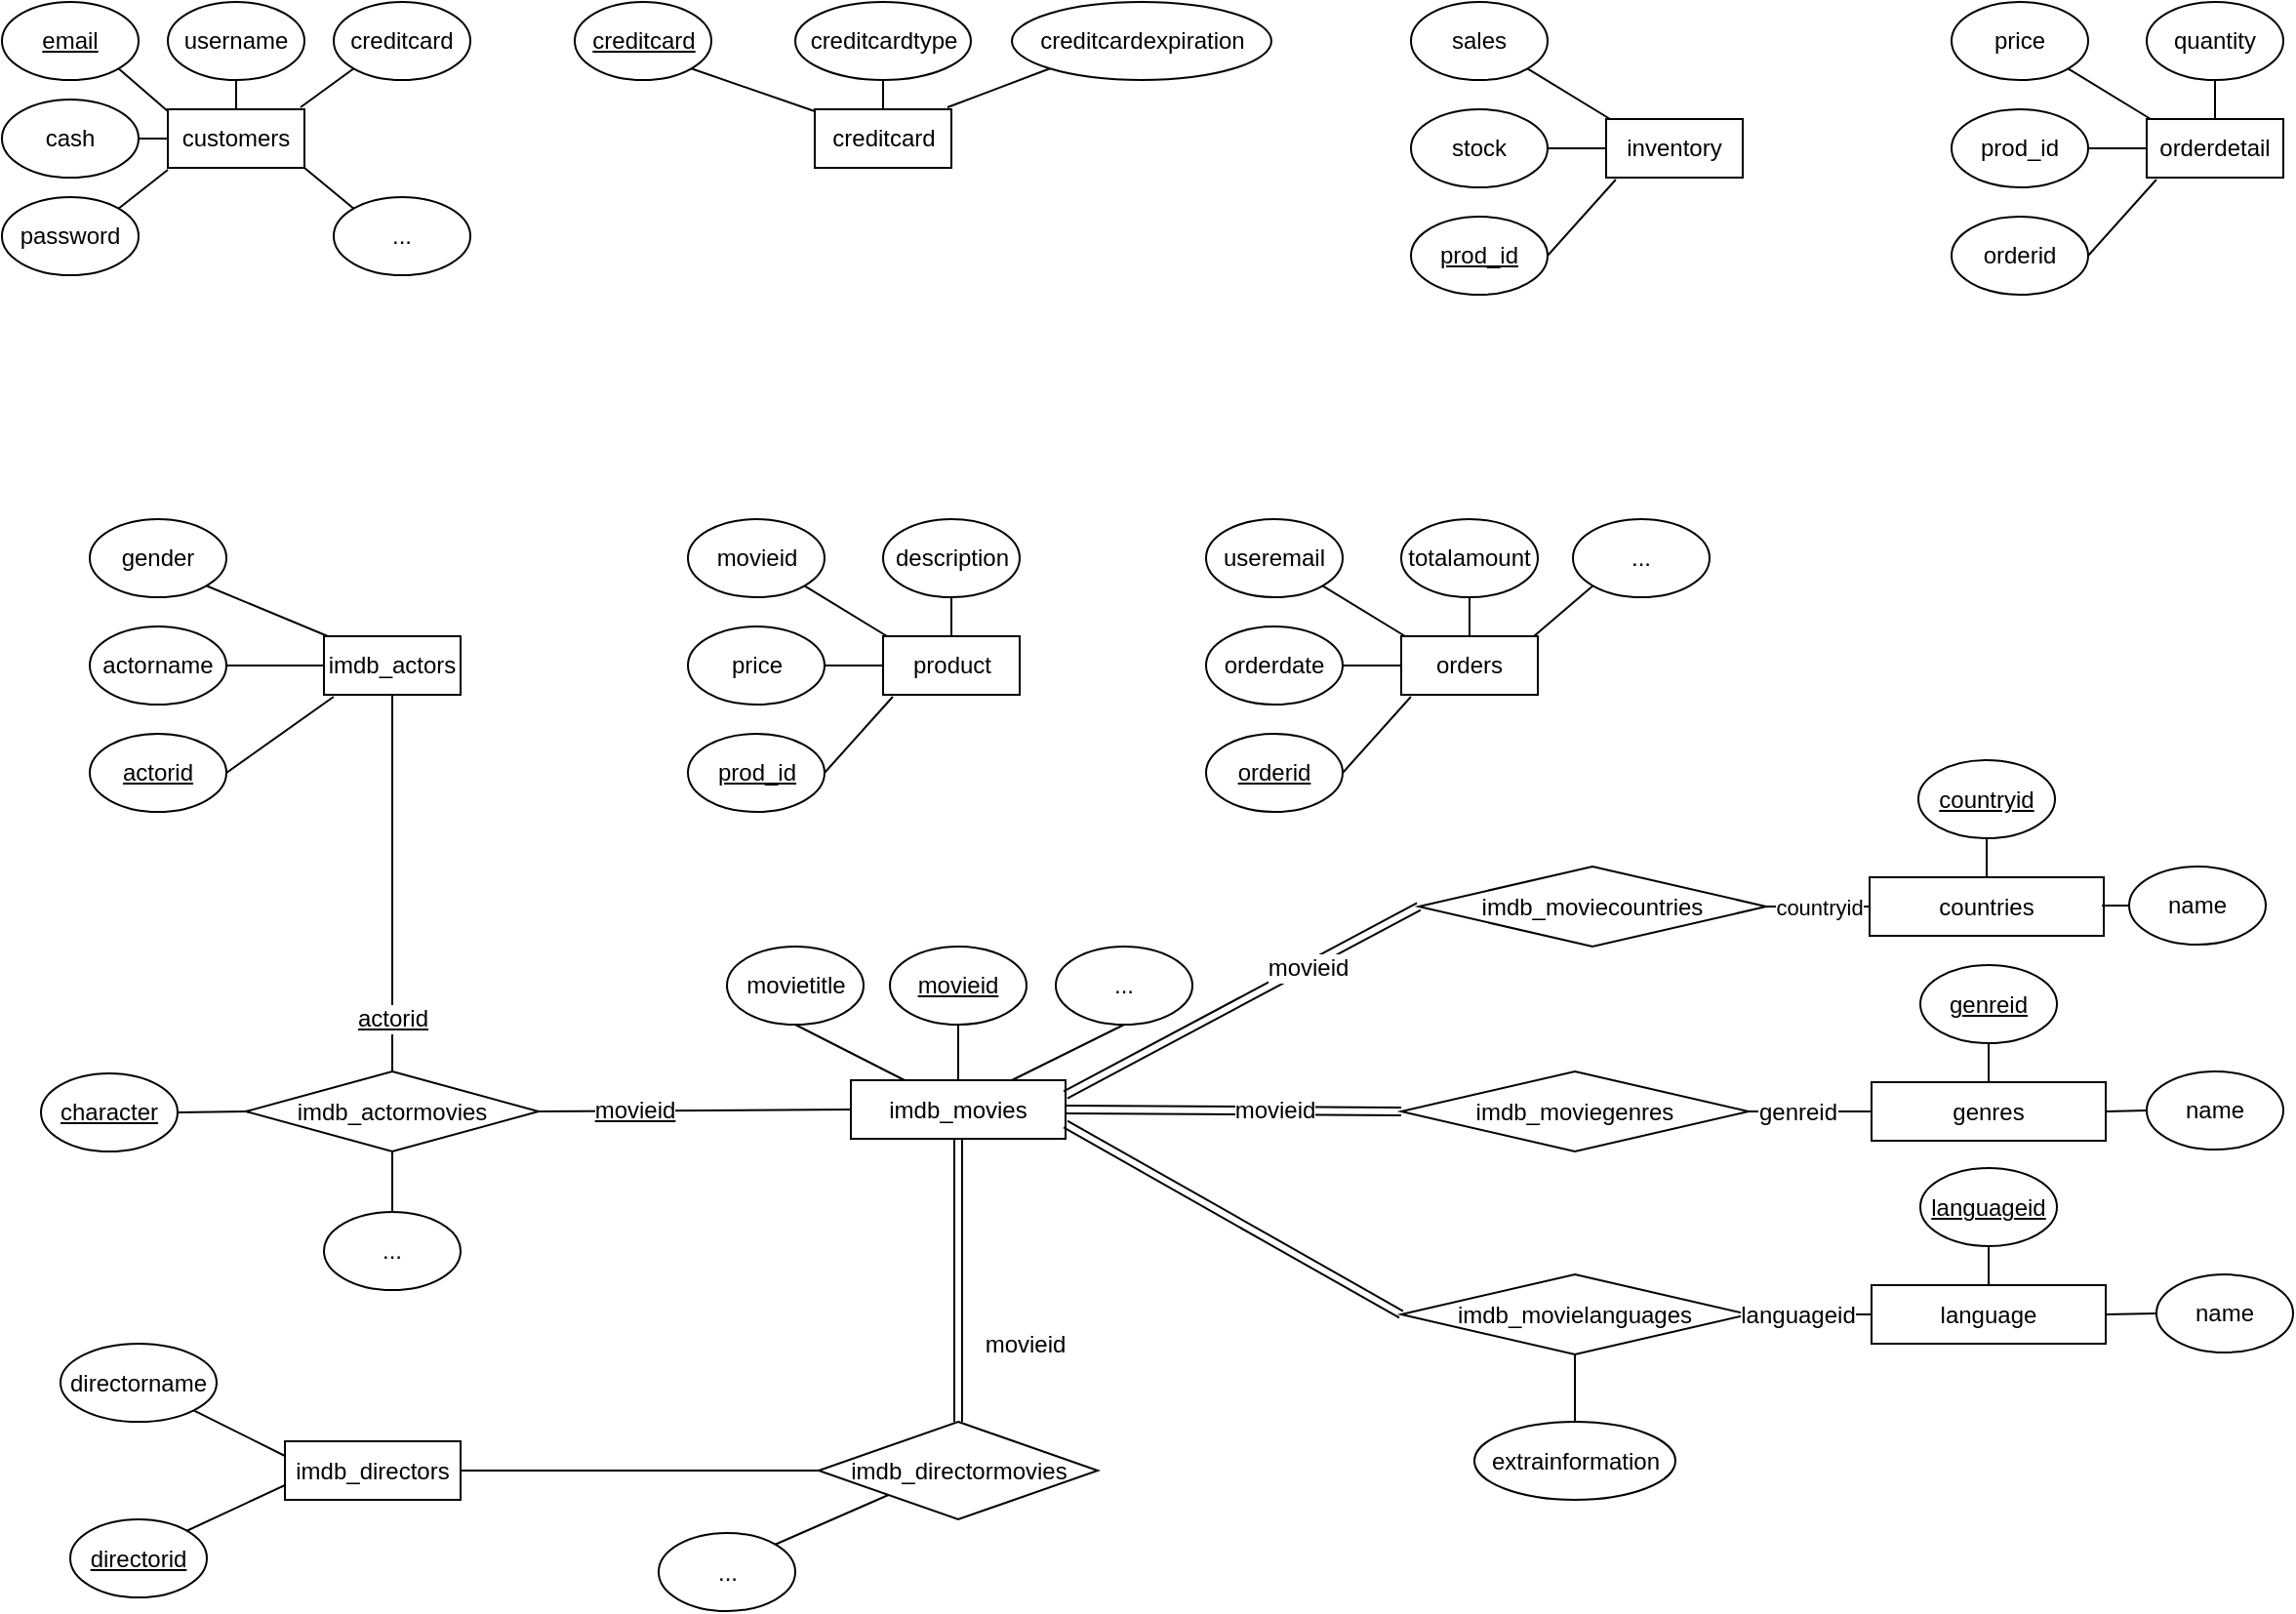 <mxfile version="12.2.0" type="device" pages="1"><diagram id="mWVAifzgYvUciSqs0JJ7" name="Page-1"><mxGraphModel dx="1384" dy="630" grid="1" gridSize="10" guides="1" tooltips="1" connect="1" arrows="1" fold="1" page="1" pageScale="1" pageWidth="827" pageHeight="1169" math="0" shadow="0"><root><mxCell id="0"/><mxCell id="1" parent="0"/><mxCell id="gDV8_pACg87YqloeRViD-1" value="customers" style="rounded=0;whiteSpace=wrap;html=1;" parent="1" vertex="1"><mxGeometry x="115" y="115" width="70" height="30" as="geometry"/></mxCell><mxCell id="gDV8_pACg87YqloeRViD-3" value="&lt;u&gt;email&lt;/u&gt;" style="ellipse;whiteSpace=wrap;html=1;" parent="1" vertex="1"><mxGeometry x="30" y="60" width="70" height="40" as="geometry"/></mxCell><mxCell id="gDV8_pACg87YqloeRViD-8" value="cash" style="ellipse;whiteSpace=wrap;html=1;" parent="1" vertex="1"><mxGeometry x="30" y="110" width="70" height="40" as="geometry"/></mxCell><mxCell id="gDV8_pACg87YqloeRViD-9" value="username" style="ellipse;whiteSpace=wrap;html=1;" parent="1" vertex="1"><mxGeometry x="115" y="60" width="70" height="40" as="geometry"/></mxCell><mxCell id="gDV8_pACg87YqloeRViD-10" value="creditcard" style="ellipse;whiteSpace=wrap;html=1;" parent="1" vertex="1"><mxGeometry x="200" y="60" width="70" height="40" as="geometry"/></mxCell><mxCell id="gDV8_pACg87YqloeRViD-11" value="password" style="ellipse;whiteSpace=wrap;html=1;" parent="1" vertex="1"><mxGeometry x="30" y="160" width="70" height="40" as="geometry"/></mxCell><mxCell id="gDV8_pACg87YqloeRViD-12" value="" style="endArrow=none;html=1;entryX=1;entryY=0.5;entryDx=0;entryDy=0;exitX=0;exitY=0.5;exitDx=0;exitDy=0;" parent="1" source="gDV8_pACg87YqloeRViD-1" target="gDV8_pACg87YqloeRViD-8" edge="1"><mxGeometry width="50" height="50" relative="1" as="geometry"><mxPoint x="35" y="270" as="sourcePoint"/><mxPoint x="85" y="220" as="targetPoint"/></mxGeometry></mxCell><mxCell id="gDV8_pACg87YqloeRViD-14" value="" style="endArrow=none;html=1;entryX=1;entryY=1;entryDx=0;entryDy=0;exitX=0;exitY=0.033;exitDx=0;exitDy=0;exitPerimeter=0;" parent="1" source="gDV8_pACg87YqloeRViD-1" target="gDV8_pACg87YqloeRViD-3" edge="1"><mxGeometry width="50" height="50" relative="1" as="geometry"><mxPoint x="125" y="140" as="sourcePoint"/><mxPoint x="110" y="140" as="targetPoint"/></mxGeometry></mxCell><mxCell id="gDV8_pACg87YqloeRViD-15" value="" style="endArrow=none;html=1;exitX=1;exitY=0;exitDx=0;exitDy=0;" parent="1" source="gDV8_pACg87YqloeRViD-11" edge="1"><mxGeometry width="50" height="50" relative="1" as="geometry"><mxPoint x="135" y="150" as="sourcePoint"/><mxPoint x="115" y="146" as="targetPoint"/></mxGeometry></mxCell><mxCell id="gDV8_pACg87YqloeRViD-16" value="" style="endArrow=none;html=1;entryX=0.5;entryY=1;entryDx=0;entryDy=0;exitX=0.5;exitY=0;exitDx=0;exitDy=0;" parent="1" source="gDV8_pACg87YqloeRViD-1" target="gDV8_pACg87YqloeRViD-9" edge="1"><mxGeometry width="50" height="50" relative="1" as="geometry"><mxPoint x="145" y="160" as="sourcePoint"/><mxPoint x="130" y="160" as="targetPoint"/></mxGeometry></mxCell><mxCell id="gDV8_pACg87YqloeRViD-19" value="" style="endArrow=none;html=1;entryX=0;entryY=1;entryDx=0;entryDy=0;exitX=0.971;exitY=-0.033;exitDx=0;exitDy=0;exitPerimeter=0;" parent="1" source="gDV8_pACg87YqloeRViD-1" target="gDV8_pACg87YqloeRViD-10" edge="1"><mxGeometry width="50" height="50" relative="1" as="geometry"><mxPoint x="170" y="135" as="sourcePoint"/><mxPoint x="170" y="120" as="targetPoint"/></mxGeometry></mxCell><mxCell id="gDV8_pACg87YqloeRViD-21" value="imdb_actors" style="rounded=0;whiteSpace=wrap;html=1;" parent="1" vertex="1"><mxGeometry x="195" y="385" width="70" height="30" as="geometry"/></mxCell><mxCell id="gDV8_pACg87YqloeRViD-22" value="&lt;u&gt;actorid&lt;/u&gt;" style="ellipse;whiteSpace=wrap;html=1;" parent="1" vertex="1"><mxGeometry x="75" y="435" width="70" height="40" as="geometry"/></mxCell><mxCell id="gDV8_pACg87YqloeRViD-23" value="gender" style="ellipse;whiteSpace=wrap;html=1;" parent="1" vertex="1"><mxGeometry x="75" y="325" width="70" height="40" as="geometry"/></mxCell><mxCell id="gDV8_pACg87YqloeRViD-24" value="actorname" style="ellipse;whiteSpace=wrap;html=1;" parent="1" vertex="1"><mxGeometry x="75" y="380" width="70" height="40" as="geometry"/></mxCell><mxCell id="gDV8_pACg87YqloeRViD-26" value="" style="endArrow=none;html=1;entryX=1;entryY=1;entryDx=0;entryDy=0;exitX=0.029;exitY=0;exitDx=0;exitDy=0;exitPerimeter=0;" parent="1" source="gDV8_pACg87YqloeRViD-21" target="gDV8_pACg87YqloeRViD-23" edge="1"><mxGeometry width="50" height="50" relative="1" as="geometry"><mxPoint x="65" y="545" as="sourcePoint"/><mxPoint x="115" y="495" as="targetPoint"/></mxGeometry></mxCell><mxCell id="gDV8_pACg87YqloeRViD-27" value="" style="endArrow=none;html=1;entryX=1;entryY=0.5;entryDx=0;entryDy=0;exitX=0;exitY=0.5;exitDx=0;exitDy=0;" parent="1" source="gDV8_pACg87YqloeRViD-21" target="gDV8_pACg87YqloeRViD-24" edge="1"><mxGeometry width="50" height="50" relative="1" as="geometry"><mxPoint x="187.03" y="395" as="sourcePoint"/><mxPoint x="144.749" y="369.142" as="targetPoint"/></mxGeometry></mxCell><mxCell id="gDV8_pACg87YqloeRViD-28" value="" style="endArrow=none;html=1;entryX=1;entryY=0.5;entryDx=0;entryDy=0;exitX=0.071;exitY=1.033;exitDx=0;exitDy=0;exitPerimeter=0;" parent="1" source="gDV8_pACg87YqloeRViD-21" target="gDV8_pACg87YqloeRViD-22" edge="1"><mxGeometry width="50" height="50" relative="1" as="geometry"><mxPoint x="197.03" y="405" as="sourcePoint"/><mxPoint x="154.749" y="379.142" as="targetPoint"/></mxGeometry></mxCell><mxCell id="gDV8_pACg87YqloeRViD-32" value="&lt;u&gt;character&lt;/u&gt;" style="ellipse;whiteSpace=wrap;html=1;" parent="1" vertex="1"><mxGeometry x="50" y="609" width="70" height="40" as="geometry"/></mxCell><mxCell id="gDV8_pACg87YqloeRViD-34" value="" style="endArrow=none;html=1;entryX=1;entryY=0.5;entryDx=0;entryDy=0;exitX=0;exitY=0.5;exitDx=0;exitDy=0;" parent="1" source="oJJw_w16V8rVct3B6lBW-24" target="gDV8_pACg87YqloeRViD-32" edge="1"><mxGeometry width="50" height="50" relative="1" as="geometry"><mxPoint x="153.19" y="587" as="sourcePoint"/><mxPoint x="90" y="697" as="targetPoint"/></mxGeometry></mxCell><mxCell id="gDV8_pACg87YqloeRViD-44" value="...&lt;span style=&quot;font-family: &amp;#34;helvetica&amp;#34; , &amp;#34;arial&amp;#34; , sans-serif ; font-size: 0px ; white-space: nowrap&quot;&gt;%3CmxGraphModel%3E%3Croot%3E%3CmxCell%20id%3D%220%22%2F%3E%3CmxCell%20id%3D%221%22%20parent%3D%220%22%2F%3E%3CmxCell%20id%3D%222%22%20value%3D%22imdb_actors%22%20style%3D%22rounded%3D0%3BwhiteSpace%3Dwrap%3Bhtml%3D1%3B%22%20vertex%3D%221%22%20parent%3D%221%22%3E%3CmxGeometry%20x%3D%22120%22%20y%3D%22430%22%20width%3D%2270%22%20height%3D%2230%22%20as%3D%22geometry%22%2F%3E%3C%2FmxCell%3E%3CmxCell%20id%3D%223%22%20value%3D%22%26lt%3Bu%26gt%3Bactorid%26lt%3B%2Fu%26gt%3B%22%20style%3D%22ellipse%3BwhiteSpace%3Dwrap%3Bhtml%3D1%3B%22%20vertex%3D%221%22%20parent%3D%221%22%3E%3CmxGeometry%20x%3D%2220%22%20y%3D%22480%22%20width%3D%2270%22%20height%3D%2240%22%20as%3D%22geometry%22%2F%3E%3C%2FmxCell%3E%3CmxCell%20id%3D%224%22%20value%3D%22gender%22%20style%3D%22ellipse%3BwhiteSpace%3Dwrap%3Bhtml%3D1%3B%22%20vertex%3D%221%22%20parent%3D%221%22%3E%3CmxGeometry%20x%3D%2220%22%20y%3D%22370%22%20width%3D%2270%22%20height%3D%2240%22%20as%3D%22geometry%22%2F%3E%3C%2FmxCell%3E%3CmxCell%20id%3D%225%22%20value%3D%22actorname%22%20style%3D%22ellipse%3BwhiteSpace%3Dwrap%3Bhtml%3D1%3B%22%20vertex%3D%221%22%20parent%3D%221%22%3E%3CmxGeometry%20x%3D%2220%22%20y%3D%22425%22%20width%3D%2270%22%20height%3D%2240%22%20as%3D%22geometry%22%2F%3E%3C%2FmxCell%3E%3CmxCell%20id%3D%226%22%20value%3D%22%22%20style%3D%22endArrow%3Dnone%3Bhtml%3D1%3BentryX%3D1%3BentryY%3D1%3BentryDx%3D0%3BentryDy%3D0%3BexitX%3D0.029%3BexitY%3D0%3BexitDx%3D0%3BexitDy%3D0%3BexitPerimeter%3D0%3B%22%20edge%3D%221%22%20source%3D%222%22%20target%3D%224%22%20parent%3D%221%22%3E%3CmxGeometry%20width%3D%2250%22%20height%3D%2250%22%20relative%3D%221%22%20as%3D%22geometry%22%3E%3CmxPoint%20x%3D%2210%22%20y%3D%22590%22%20as%3D%22sourcePoint%22%2F%3E%3CmxPoint%20x%3D%2260%22%20y%3D%22540%22%20as%3D%22targetPoint%22%2F%3E%3C%2FmxGeometry%3E%3C%2FmxCell%3E%3CmxCell%20id%3D%227%22%20value%3D%22%22%20style%3D%22endArrow%3Dnone%3Bhtml%3D1%3BentryX%3D1%3BentryY%3D0.5%3BentryDx%3D0%3BentryDy%3D0%3BexitX%3D0%3BexitY%3D0.5%3BexitDx%3D0%3BexitDy%3D0%3B%22%20edge%3D%221%22%20source%3D%222%22%20target%3D%225%22%20parent%3D%221%22%3E%3CmxGeometry%20width%3D%2250%22%20height%3D%2250%22%20relative%3D%221%22%20as%3D%22geometry%22%3E%3CmxPoint%20x%3D%22132.03%22%20y%3D%22440%22%20as%3D%22sourcePoint%22%2F%3E%3CmxPoint%20x%3D%2289.749%22%20y%3D%22414.142%22%20as%3D%22targetPoint%22%2F%3E%3C%2FmxGeometry%3E%3C%2FmxCell%3E%3CmxCell%20id%3D%228%22%20value%3D%22%22%20style%3D%22endArrow%3Dnone%3Bhtml%3D1%3BentryX%3D1%3BentryY%3D0.5%3BentryDx%3D0%3BentryDy%3D0%3BexitX%3D0.071%3BexitY%3D1.033%3BexitDx%3D0%3BexitDy%3D0%3BexitPerimeter%3D0%3B%22%20edge%3D%221%22%20source%3D%222%22%20target%3D%223%22%20parent%3D%221%22%3E%3CmxGeometry%20width%3D%2250%22%20height%3D%2250%22%20relative%3D%221%22%20as%3D%22geometry%22%3E%3CmxPoint%20x%3D%22142.03%22%20y%3D%22450%22%20as%3D%22sourcePoint%22%2F%3E%3CmxPoint%20x%3D%2299.749%22%20y%3D%22424.142%22%20as%3D%22targetPoint%22%2F%3E%3C%2FmxGeometry%3E%3C%2FmxCell%3E%3C%2Froot%3E%3C%2FmxGraphModel%3E&lt;/span&gt;&lt;span style=&quot;font-family: &amp;#34;helvetica&amp;#34; , &amp;#34;arial&amp;#34; , sans-serif ; font-size: 0px ; white-space: nowrap&quot;&gt;%3CmxGraphModel%3E%3Croot%3E%3CmxCell%20id%3D%220%22%2F%3E%3CmxCell%20id%3D%221%22%20parent%3D%220%22%2F%3E%3CmxCell%20id%3D%222%22%20value%3D%22imdb_actors%22%20style%3D%22rounded%3D0%3BwhiteSpace%3Dwrap%3Bhtml%3D1%3B%22%20vertex%3D%221%22%20parent%3D%221%22%3E%3CmxGeometry%20x%3D%22120%22%20y%3D%22430%22%20width%3D%2270%22%20height%3D%2230%22%20as%3D%22geometry%22%2F%3E%3C%2FmxCell%3E%3CmxCell%20id%3D%223%22%20value%3D%22%26lt%3Bu%26gt%3Bactorid%26lt%3B%2Fu%26gt%3B%22%20style%3D%22ellipse%3BwhiteSpace%3Dwrap%3Bhtml%3D1%3B%22%20vertex%3D%221%22%20parent%3D%221%22%3E%3CmxGeometry%20x%3D%2220%22%20y%3D%22480%22%20width%3D%2270%22%20height%3D%2240%22%20as%3D%22geometry%22%2F%3E%3C%2FmxCell%3E%3CmxCell%20id%3D%224%22%20value%3D%22gender%22%20style%3D%22ellipse%3BwhiteSpace%3Dwrap%3Bhtml%3D1%3B%22%20vertex%3D%221%22%20parent%3D%221%22%3E%3CmxGeometry%20x%3D%2220%22%20y%3D%22370%22%20width%3D%2270%22%20height%3D%2240%22%20as%3D%22geometry%22%2F%3E%3C%2FmxCell%3E%3CmxCell%20id%3D%225%22%20value%3D%22actorname%22%20style%3D%22ellipse%3BwhiteSpace%3Dwrap%3Bhtml%3D1%3B%22%20vertex%3D%221%22%20parent%3D%221%22%3E%3CmxGeometry%20x%3D%2220%22%20y%3D%22425%22%20width%3D%2270%22%20height%3D%2240%22%20as%3D%22geometry%22%2F%3E%3C%2FmxCell%3E%3CmxCell%20id%3D%226%22%20value%3D%22%22%20style%3D%22endArrow%3Dnone%3Bhtml%3D1%3BentryX%3D1%3BentryY%3D1%3BentryDx%3D0%3BentryDy%3D0%3BexitX%3D0.029%3BexitY%3D0%3BexitDx%3D0%3BexitDy%3D0%3BexitPerimeter%3D0%3B%22%20edge%3D%221%22%20source%3D%222%22%20target%3D%224%22%20parent%3D%221%22%3E%3CmxGeometry%20width%3D%2250%22%20height%3D%2250%22%20relative%3D%221%22%20as%3D%22geometry%22%3E%3CmxPoint%20x%3D%2210%22%20y%3D%22590%22%20as%3D%22sourcePoint%22%2F%3E%3CmxPoint%20x%3D%2260%22%20y%3D%22540%22%20as%3D%22targetPoint%22%2F%3E%3C%2FmxGeometry%3E%3C%2FmxCell%3E%3CmxCell%20id%3D%227%22%20value%3D%22%22%20style%3D%22endArrow%3Dnone%3Bhtml%3D1%3BentryX%3D1%3BentryY%3D0.5%3BentryDx%3D0%3BentryDy%3D0%3BexitX%3D0%3BexitY%3D0.5%3BexitDx%3D0%3BexitDy%3D0%3B%22%20edge%3D%221%22%20source%3D%222%22%20target%3D%225%22%20parent%3D%221%22%3E%3CmxGeometry%20width%3D%2250%22%20height%3D%2250%22%20relative%3D%221%22%20as%3D%22geometry%22%3E%3CmxPoint%20x%3D%22132.03%22%20y%3D%22440%22%20as%3D%22sourcePoint%22%2F%3E%3CmxPoint%20x%3D%2289.749%22%20y%3D%22414.142%22%20as%3D%22targetPoint%22%2F%3E%3C%2FmxGeometry%3E%3C%2FmxCell%3E%3CmxCell%20id%3D%228%22%20value%3D%22%22%20style%3D%22endArrow%3Dnone%3Bhtml%3D1%3BentryX%3D1%3BentryY%3D0.5%3BentryDx%3D0%3BentryDy%3D0%3BexitX%3D0.071%3BexitY%3D1.033%3BexitDx%3D0%3BexitDy%3D0%3BexitPerimeter%3D0%3B%22%20edge%3D%221%22%20source%3D%222%22%20target%3D%223%22%20parent%3D%221%22%3E%3CmxGeometry%20width%3D%2250%22%20height%3D%2250%22%20relative%3D%221%22%20as%3D%22geometry%22%3E%3CmxPoint%20x%3D%22142.03%22%20y%3D%22450%22%20as%3D%22sourcePoint%22%2F%3E%3CmxPoint%20x%3D%2299.749%22%20y%3D%22424.142%22%20as%3D%22targetPoint%22%2F%3E%3C%2FmxGeometry%3E%3C%2FmxCell%3E%3C%2Froot%3E%3C%2FmxGraphModel%3E&lt;/span&gt;" style="ellipse;whiteSpace=wrap;html=1;" parent="1" vertex="1"><mxGeometry x="200" y="160" width="70" height="40" as="geometry"/></mxCell><mxCell id="gDV8_pACg87YqloeRViD-45" value="" style="endArrow=none;html=1;exitX=0;exitY=0;exitDx=0;exitDy=0;entryX=1;entryY=1;entryDx=0;entryDy=0;entryPerimeter=0;" parent="1" source="gDV8_pACg87YqloeRViD-44" target="gDV8_pACg87YqloeRViD-1" edge="1"><mxGeometry width="50" height="50" relative="1" as="geometry"><mxPoint x="99.749" y="175.858" as="sourcePoint"/><mxPoint x="125" y="156" as="targetPoint"/></mxGeometry></mxCell><mxCell id="gDV8_pACg87YqloeRViD-48" value="...&lt;span style=&quot;font-family: &amp;#34;helvetica&amp;#34; , &amp;#34;arial&amp;#34; , sans-serif ; font-size: 0px ; white-space: nowrap&quot;&gt;%3CmxGraphModel%3E%3Croot%3E%3CmxCell%20id%3D%220%22%2F%3E%3CmxCell%20id%3D%221%22%20parent%3D%220%22%2F%3E%3CmxCell%20id%3D%222%22%20value%3D%22imdb_actors%22%20style%3D%22rounded%3D0%3BwhiteSpace%3Dwrap%3Bhtml%3D1%3B%22%20vertex%3D%221%22%20parent%3D%221%22%3E%3CmxGeometry%20x%3D%22120%22%20y%3D%22430%22%20width%3D%2270%22%20height%3D%2230%22%20as%3D%22geometry%22%2F%3E%3C%2FmxCell%3E%3CmxCell%20id%3D%223%22%20value%3D%22%26lt%3Bu%26gt%3Bactorid%26lt%3B%2Fu%26gt%3B%22%20style%3D%22ellipse%3BwhiteSpace%3Dwrap%3Bhtml%3D1%3B%22%20vertex%3D%221%22%20parent%3D%221%22%3E%3CmxGeometry%20x%3D%2220%22%20y%3D%22480%22%20width%3D%2270%22%20height%3D%2240%22%20as%3D%22geometry%22%2F%3E%3C%2FmxCell%3E%3CmxCell%20id%3D%224%22%20value%3D%22gender%22%20style%3D%22ellipse%3BwhiteSpace%3Dwrap%3Bhtml%3D1%3B%22%20vertex%3D%221%22%20parent%3D%221%22%3E%3CmxGeometry%20x%3D%2220%22%20y%3D%22370%22%20width%3D%2270%22%20height%3D%2240%22%20as%3D%22geometry%22%2F%3E%3C%2FmxCell%3E%3CmxCell%20id%3D%225%22%20value%3D%22actorname%22%20style%3D%22ellipse%3BwhiteSpace%3Dwrap%3Bhtml%3D1%3B%22%20vertex%3D%221%22%20parent%3D%221%22%3E%3CmxGeometry%20x%3D%2220%22%20y%3D%22425%22%20width%3D%2270%22%20height%3D%2240%22%20as%3D%22geometry%22%2F%3E%3C%2FmxCell%3E%3CmxCell%20id%3D%226%22%20value%3D%22%22%20style%3D%22endArrow%3Dnone%3Bhtml%3D1%3BentryX%3D1%3BentryY%3D1%3BentryDx%3D0%3BentryDy%3D0%3BexitX%3D0.029%3BexitY%3D0%3BexitDx%3D0%3BexitDy%3D0%3BexitPerimeter%3D0%3B%22%20edge%3D%221%22%20source%3D%222%22%20target%3D%224%22%20parent%3D%221%22%3E%3CmxGeometry%20width%3D%2250%22%20height%3D%2250%22%20relative%3D%221%22%20as%3D%22geometry%22%3E%3CmxPoint%20x%3D%2210%22%20y%3D%22590%22%20as%3D%22sourcePoint%22%2F%3E%3CmxPoint%20x%3D%2260%22%20y%3D%22540%22%20as%3D%22targetPoint%22%2F%3E%3C%2FmxGeometry%3E%3C%2FmxCell%3E%3CmxCell%20id%3D%227%22%20value%3D%22%22%20style%3D%22endArrow%3Dnone%3Bhtml%3D1%3BentryX%3D1%3BentryY%3D0.5%3BentryDx%3D0%3BentryDy%3D0%3BexitX%3D0%3BexitY%3D0.5%3BexitDx%3D0%3BexitDy%3D0%3B%22%20edge%3D%221%22%20source%3D%222%22%20target%3D%225%22%20parent%3D%221%22%3E%3CmxGeometry%20width%3D%2250%22%20height%3D%2250%22%20relative%3D%221%22%20as%3D%22geometry%22%3E%3CmxPoint%20x%3D%22132.03%22%20y%3D%22440%22%20as%3D%22sourcePoint%22%2F%3E%3CmxPoint%20x%3D%2289.749%22%20y%3D%22414.142%22%20as%3D%22targetPoint%22%2F%3E%3C%2FmxGeometry%3E%3C%2FmxCell%3E%3CmxCell%20id%3D%228%22%20value%3D%22%22%20style%3D%22endArrow%3Dnone%3Bhtml%3D1%3BentryX%3D1%3BentryY%3D0.5%3BentryDx%3D0%3BentryDy%3D0%3BexitX%3D0.071%3BexitY%3D1.033%3BexitDx%3D0%3BexitDy%3D0%3BexitPerimeter%3D0%3B%22%20edge%3D%221%22%20source%3D%222%22%20target%3D%223%22%20parent%3D%221%22%3E%3CmxGeometry%20width%3D%2250%22%20height%3D%2250%22%20relative%3D%221%22%20as%3D%22geometry%22%3E%3CmxPoint%20x%3D%22142.03%22%20y%3D%22450%22%20as%3D%22sourcePoint%22%2F%3E%3CmxPoint%20x%3D%2299.749%22%20y%3D%22424.142%22%20as%3D%22targetPoint%22%2F%3E%3C%2FmxGeometry%3E%3C%2FmxCell%3E%3C%2Froot%3E%3C%2FmxGraphModel%3E&lt;/span&gt;&lt;span style=&quot;font-family: &amp;#34;helvetica&amp;#34; , &amp;#34;arial&amp;#34; , sans-serif ; font-size: 0px ; white-space: nowrap&quot;&gt;%3CmxGraphModel%3E%3Croot%3E%3CmxCell%20id%3D%220%22%2F%3E%3CmxCell%20id%3D%221%22%20parent%3D%220%22%2F%3E%3CmxCell%20id%3D%222%22%20value%3D%22imdb_actors%22%20style%3D%22rounded%3D0%3BwhiteSpace%3Dwrap%3Bhtml%3D1%3B%22%20vertex%3D%221%22%20parent%3D%221%22%3E%3CmxGeometry%20x%3D%22120%22%20y%3D%22430%22%20width%3D%2270%22%20height%3D%2230%22%20as%3D%22geometry%22%2F%3E%3C%2FmxCell%3E%3CmxCell%20id%3D%223%22%20value%3D%22%26lt%3Bu%26gt%3Bactorid%26lt%3B%2Fu%26gt%3B%22%20style%3D%22ellipse%3BwhiteSpace%3Dwrap%3Bhtml%3D1%3B%22%20vertex%3D%221%22%20parent%3D%221%22%3E%3CmxGeometry%20x%3D%2220%22%20y%3D%22480%22%20width%3D%2270%22%20height%3D%2240%22%20as%3D%22geometry%22%2F%3E%3C%2FmxCell%3E%3CmxCell%20id%3D%224%22%20value%3D%22gender%22%20style%3D%22ellipse%3BwhiteSpace%3Dwrap%3Bhtml%3D1%3B%22%20vertex%3D%221%22%20parent%3D%221%22%3E%3CmxGeometry%20x%3D%2220%22%20y%3D%22370%22%20width%3D%2270%22%20height%3D%2240%22%20as%3D%22geometry%22%2F%3E%3C%2FmxCell%3E%3CmxCell%20id%3D%225%22%20value%3D%22actorname%22%20style%3D%22ellipse%3BwhiteSpace%3Dwrap%3Bhtml%3D1%3B%22%20vertex%3D%221%22%20parent%3D%221%22%3E%3CmxGeometry%20x%3D%2220%22%20y%3D%22425%22%20width%3D%2270%22%20height%3D%2240%22%20as%3D%22geometry%22%2F%3E%3C%2FmxCell%3E%3CmxCell%20id%3D%226%22%20value%3D%22%22%20style%3D%22endArrow%3Dnone%3Bhtml%3D1%3BentryX%3D1%3BentryY%3D1%3BentryDx%3D0%3BentryDy%3D0%3BexitX%3D0.029%3BexitY%3D0%3BexitDx%3D0%3BexitDy%3D0%3BexitPerimeter%3D0%3B%22%20edge%3D%221%22%20source%3D%222%22%20target%3D%224%22%20parent%3D%221%22%3E%3CmxGeometry%20width%3D%2250%22%20height%3D%2250%22%20relative%3D%221%22%20as%3D%22geometry%22%3E%3CmxPoint%20x%3D%2210%22%20y%3D%22590%22%20as%3D%22sourcePoint%22%2F%3E%3CmxPoint%20x%3D%2260%22%20y%3D%22540%22%20as%3D%22targetPoint%22%2F%3E%3C%2FmxGeometry%3E%3C%2FmxCell%3E%3CmxCell%20id%3D%227%22%20value%3D%22%22%20style%3D%22endArrow%3Dnone%3Bhtml%3D1%3BentryX%3D1%3BentryY%3D0.5%3BentryDx%3D0%3BentryDy%3D0%3BexitX%3D0%3BexitY%3D0.5%3BexitDx%3D0%3BexitDy%3D0%3B%22%20edge%3D%221%22%20source%3D%222%22%20target%3D%225%22%20parent%3D%221%22%3E%3CmxGeometry%20width%3D%2250%22%20height%3D%2250%22%20relative%3D%221%22%20as%3D%22geometry%22%3E%3CmxPoint%20x%3D%22132.03%22%20y%3D%22440%22%20as%3D%22sourcePoint%22%2F%3E%3CmxPoint%20x%3D%2289.749%22%20y%3D%22414.142%22%20as%3D%22targetPoint%22%2F%3E%3C%2FmxGeometry%3E%3C%2FmxCell%3E%3CmxCell%20id%3D%228%22%20value%3D%22%22%20style%3D%22endArrow%3Dnone%3Bhtml%3D1%3BentryX%3D1%3BentryY%3D0.5%3BentryDx%3D0%3BentryDy%3D0%3BexitX%3D0.071%3BexitY%3D1.033%3BexitDx%3D0%3BexitDy%3D0%3BexitPerimeter%3D0%3B%22%20edge%3D%221%22%20source%3D%222%22%20target%3D%223%22%20parent%3D%221%22%3E%3CmxGeometry%20width%3D%2250%22%20height%3D%2250%22%20relative%3D%221%22%20as%3D%22geometry%22%3E%3CmxPoint%20x%3D%22142.03%22%20y%3D%22450%22%20as%3D%22sourcePoint%22%2F%3E%3CmxPoint%20x%3D%2299.749%22%20y%3D%22424.142%22%20as%3D%22targetPoint%22%2F%3E%3C%2FmxGeometry%3E%3C%2FmxCell%3E%3C%2Froot%3E%3C%2FmxGraphModel%3E&lt;/span&gt;" style="ellipse;whiteSpace=wrap;html=1;" parent="1" vertex="1"><mxGeometry x="195" y="680" width="70" height="40" as="geometry"/></mxCell><mxCell id="gDV8_pACg87YqloeRViD-49" value="" style="endArrow=none;html=1;entryX=0.5;entryY=1;entryDx=0;entryDy=0;exitX=0.5;exitY=0;exitDx=0;exitDy=0;" parent="1" source="gDV8_pACg87YqloeRViD-48" target="oJJw_w16V8rVct3B6lBW-24" edge="1"><mxGeometry width="50" height="50" relative="1" as="geometry"><mxPoint x="163.19" y="597" as="sourcePoint"/><mxPoint x="177.5" y="587" as="targetPoint"/></mxGeometry></mxCell><mxCell id="gDV8_pACg87YqloeRViD-50" value="imdb_directors" style="rounded=0;whiteSpace=wrap;html=1;" parent="1" vertex="1"><mxGeometry x="175" y="797.5" width="90" height="30" as="geometry"/></mxCell><mxCell id="gDV8_pACg87YqloeRViD-51" value="&lt;u&gt;directorid&lt;/u&gt;" style="ellipse;whiteSpace=wrap;html=1;" parent="1" vertex="1"><mxGeometry x="65" y="837.5" width="70" height="40" as="geometry"/></mxCell><mxCell id="gDV8_pACg87YqloeRViD-53" value="directorname" style="ellipse;whiteSpace=wrap;html=1;" parent="1" vertex="1"><mxGeometry x="60" y="747.5" width="80" height="40" as="geometry"/></mxCell><mxCell id="gDV8_pACg87YqloeRViD-55" value="" style="endArrow=none;html=1;exitX=0;exitY=0.25;exitDx=0;exitDy=0;entryX=1;entryY=1;entryDx=0;entryDy=0;" parent="1" source="gDV8_pACg87YqloeRViD-50" target="gDV8_pACg87YqloeRViD-53" edge="1"><mxGeometry width="50" height="50" relative="1" as="geometry"><mxPoint x="180" y="800" as="sourcePoint"/><mxPoint x="140" y="768" as="targetPoint"/></mxGeometry></mxCell><mxCell id="gDV8_pACg87YqloeRViD-56" value="" style="endArrow=none;html=1;entryX=1;entryY=0;entryDx=0;entryDy=0;exitX=0;exitY=0.75;exitDx=0;exitDy=0;" parent="1" source="gDV8_pACg87YqloeRViD-50" target="gDV8_pACg87YqloeRViD-51" edge="1"><mxGeometry width="50" height="50" relative="1" as="geometry"><mxPoint x="197.03" y="817.5" as="sourcePoint"/><mxPoint x="154.749" y="791.642" as="targetPoint"/></mxGeometry></mxCell><mxCell id="gDV8_pACg87YqloeRViD-66" value="imdb_movies" style="rounded=0;whiteSpace=wrap;html=1;" parent="1" vertex="1"><mxGeometry x="465" y="612.5" width="110" height="30" as="geometry"/></mxCell><mxCell id="gDV8_pACg87YqloeRViD-67" value="movietitle" style="ellipse;whiteSpace=wrap;html=1;" parent="1" vertex="1"><mxGeometry x="401.5" y="544" width="70" height="40" as="geometry"/></mxCell><mxCell id="gDV8_pACg87YqloeRViD-68" value="..." style="ellipse;whiteSpace=wrap;html=1;" parent="1" vertex="1"><mxGeometry x="570" y="544" width="70" height="40" as="geometry"/></mxCell><mxCell id="gDV8_pACg87YqloeRViD-69" value="&lt;u&gt;movieid&lt;/u&gt;" style="ellipse;whiteSpace=wrap;html=1;" parent="1" vertex="1"><mxGeometry x="485" y="544" width="70" height="40" as="geometry"/></mxCell><mxCell id="gDV8_pACg87YqloeRViD-70" value="" style="endArrow=none;html=1;exitX=0.75;exitY=0;exitDx=0;exitDy=0;entryX=0.5;entryY=1;entryDx=0;entryDy=0;" parent="1" source="gDV8_pACg87YqloeRViD-66" target="gDV8_pACg87YqloeRViD-68" edge="1"><mxGeometry width="50" height="50" relative="1" as="geometry"><mxPoint x="355" y="772.5" as="sourcePoint"/><mxPoint x="650" y="600" as="targetPoint"/></mxGeometry></mxCell><mxCell id="gDV8_pACg87YqloeRViD-71" value="" style="endArrow=none;html=1;entryX=0.5;entryY=1;entryDx=0;entryDy=0;exitX=0.5;exitY=0;exitDx=0;exitDy=0;" parent="1" source="gDV8_pACg87YqloeRViD-66" target="gDV8_pACg87YqloeRViD-69" edge="1"><mxGeometry width="50" height="50" relative="1" as="geometry"><mxPoint x="477.03" y="622.5" as="sourcePoint"/><mxPoint x="434.749" y="596.642" as="targetPoint"/></mxGeometry></mxCell><mxCell id="gDV8_pACg87YqloeRViD-72" value="" style="endArrow=none;html=1;entryX=0.5;entryY=1;entryDx=0;entryDy=0;exitX=0.25;exitY=0;exitDx=0;exitDy=0;" parent="1" source="gDV8_pACg87YqloeRViD-66" target="gDV8_pACg87YqloeRViD-67" edge="1"><mxGeometry width="50" height="50" relative="1" as="geometry"><mxPoint x="487.03" y="632.5" as="sourcePoint"/><mxPoint x="444.749" y="606.642" as="targetPoint"/></mxGeometry></mxCell><mxCell id="gDV8_pACg87YqloeRViD-75" value="imdb_directormovies" style="rhombus;whiteSpace=wrap;html=1;" parent="1" vertex="1"><mxGeometry x="448.5" y="787.5" width="143" height="50" as="geometry"/></mxCell><mxCell id="gDV8_pACg87YqloeRViD-79" value="" style="shape=link;html=1;entryX=0.5;entryY=1;entryDx=0;entryDy=0;exitX=0.5;exitY=0;exitDx=0;exitDy=0;" parent="1" source="gDV8_pACg87YqloeRViD-75" target="gDV8_pACg87YqloeRViD-66" edge="1"><mxGeometry width="50" height="50" relative="1" as="geometry"><mxPoint x="395" y="782.5" as="sourcePoint"/><mxPoint x="325" y="782.5" as="targetPoint"/></mxGeometry></mxCell><mxCell id="gDV8_pACg87YqloeRViD-81" value="movieid" style="text;html=1;resizable=0;points=[];align=center;verticalAlign=middle;labelBackgroundColor=#ffffff;" parent="gDV8_pACg87YqloeRViD-79" vertex="1" connectable="0"><mxGeometry x="-0.718" y="1" relative="1" as="geometry"><mxPoint x="34.5" y="-19.5" as="offset"/></mxGeometry></mxCell><mxCell id="gDV8_pACg87YqloeRViD-83" value="..." style="ellipse;whiteSpace=wrap;html=1;" parent="1" vertex="1"><mxGeometry x="366.5" y="844.5" width="70" height="40" as="geometry"/></mxCell><mxCell id="gDV8_pACg87YqloeRViD-84" value="" style="endArrow=none;html=1;exitX=0;exitY=1;exitDx=0;exitDy=0;entryX=1;entryY=0;entryDx=0;entryDy=0;" parent="1" source="gDV8_pACg87YqloeRViD-75" target="gDV8_pACg87YqloeRViD-83" edge="1"><mxGeometry width="50" height="50" relative="1" as="geometry"><mxPoint x="139" y="964.5" as="sourcePoint"/><mxPoint x="189" y="914.5" as="targetPoint"/></mxGeometry></mxCell><mxCell id="gDV8_pACg87YqloeRViD-99" value="inventory" style="rounded=0;whiteSpace=wrap;html=1;" parent="1" vertex="1"><mxGeometry x="852" y="120" width="70" height="30" as="geometry"/></mxCell><mxCell id="gDV8_pACg87YqloeRViD-100" value="&lt;u&gt;prod_id&lt;/u&gt;" style="ellipse;whiteSpace=wrap;html=1;" parent="1" vertex="1"><mxGeometry x="752" y="170" width="70" height="40" as="geometry"/></mxCell><mxCell id="gDV8_pACg87YqloeRViD-101" value="sales" style="ellipse;whiteSpace=wrap;html=1;" parent="1" vertex="1"><mxGeometry x="752" y="60" width="70" height="40" as="geometry"/></mxCell><mxCell id="gDV8_pACg87YqloeRViD-102" value="stock" style="ellipse;whiteSpace=wrap;html=1;" parent="1" vertex="1"><mxGeometry x="752" y="115" width="70" height="40" as="geometry"/></mxCell><mxCell id="gDV8_pACg87YqloeRViD-103" value="" style="endArrow=none;html=1;entryX=1;entryY=1;entryDx=0;entryDy=0;exitX=0.029;exitY=0;exitDx=0;exitDy=0;exitPerimeter=0;" parent="1" source="gDV8_pACg87YqloeRViD-99" target="gDV8_pACg87YqloeRViD-101" edge="1"><mxGeometry width="50" height="50" relative="1" as="geometry"><mxPoint x="742" y="280" as="sourcePoint"/><mxPoint x="792" y="230" as="targetPoint"/></mxGeometry></mxCell><mxCell id="gDV8_pACg87YqloeRViD-104" value="" style="endArrow=none;html=1;entryX=1;entryY=0.5;entryDx=0;entryDy=0;exitX=0;exitY=0.5;exitDx=0;exitDy=0;" parent="1" source="gDV8_pACg87YqloeRViD-99" target="gDV8_pACg87YqloeRViD-102" edge="1"><mxGeometry width="50" height="50" relative="1" as="geometry"><mxPoint x="864.03" y="130" as="sourcePoint"/><mxPoint x="821.749" y="104.142" as="targetPoint"/></mxGeometry></mxCell><mxCell id="gDV8_pACg87YqloeRViD-105" value="" style="endArrow=none;html=1;entryX=1;entryY=0.5;entryDx=0;entryDy=0;exitX=0.071;exitY=1.033;exitDx=0;exitDy=0;exitPerimeter=0;" parent="1" source="gDV8_pACg87YqloeRViD-99" target="gDV8_pACg87YqloeRViD-100" edge="1"><mxGeometry width="50" height="50" relative="1" as="geometry"><mxPoint x="874.03" y="140" as="sourcePoint"/><mxPoint x="831.749" y="114.142" as="targetPoint"/></mxGeometry></mxCell><mxCell id="gDV8_pACg87YqloeRViD-106" value="orderdetail" style="rounded=0;whiteSpace=wrap;html=1;" parent="1" vertex="1"><mxGeometry x="1129" y="120" width="70" height="30" as="geometry"/></mxCell><mxCell id="gDV8_pACg87YqloeRViD-107" value="orderid" style="ellipse;whiteSpace=wrap;html=1;" parent="1" vertex="1"><mxGeometry x="1029" y="170" width="70" height="40" as="geometry"/></mxCell><mxCell id="gDV8_pACg87YqloeRViD-108" value="price" style="ellipse;whiteSpace=wrap;html=1;" parent="1" vertex="1"><mxGeometry x="1029" y="60" width="70" height="40" as="geometry"/></mxCell><mxCell id="gDV8_pACg87YqloeRViD-109" value="prod_id" style="ellipse;whiteSpace=wrap;html=1;" parent="1" vertex="1"><mxGeometry x="1029" y="115" width="70" height="40" as="geometry"/></mxCell><mxCell id="gDV8_pACg87YqloeRViD-110" value="" style="endArrow=none;html=1;entryX=1;entryY=1;entryDx=0;entryDy=0;exitX=0.029;exitY=0;exitDx=0;exitDy=0;exitPerimeter=0;" parent="1" source="gDV8_pACg87YqloeRViD-106" target="gDV8_pACg87YqloeRViD-108" edge="1"><mxGeometry width="50" height="50" relative="1" as="geometry"><mxPoint x="1019" y="280" as="sourcePoint"/><mxPoint x="1069" y="230" as="targetPoint"/></mxGeometry></mxCell><mxCell id="gDV8_pACg87YqloeRViD-111" value="" style="endArrow=none;html=1;entryX=1;entryY=0.5;entryDx=0;entryDy=0;exitX=0;exitY=0.5;exitDx=0;exitDy=0;" parent="1" source="gDV8_pACg87YqloeRViD-106" target="gDV8_pACg87YqloeRViD-109" edge="1"><mxGeometry width="50" height="50" relative="1" as="geometry"><mxPoint x="1141.03" y="130" as="sourcePoint"/><mxPoint x="1098.749" y="104.142" as="targetPoint"/></mxGeometry></mxCell><mxCell id="gDV8_pACg87YqloeRViD-112" value="" style="endArrow=none;html=1;entryX=1;entryY=0.5;entryDx=0;entryDy=0;exitX=0.071;exitY=1.033;exitDx=0;exitDy=0;exitPerimeter=0;" parent="1" source="gDV8_pACg87YqloeRViD-106" target="gDV8_pACg87YqloeRViD-107" edge="1"><mxGeometry width="50" height="50" relative="1" as="geometry"><mxPoint x="1151.03" y="140" as="sourcePoint"/><mxPoint x="1108.749" y="114.142" as="targetPoint"/></mxGeometry></mxCell><mxCell id="gDV8_pACg87YqloeRViD-113" value="quantity" style="ellipse;whiteSpace=wrap;html=1;" parent="1" vertex="1"><mxGeometry x="1129" y="60" width="70" height="40" as="geometry"/></mxCell><mxCell id="gDV8_pACg87YqloeRViD-114" value="" style="endArrow=none;html=1;entryX=0.5;entryY=1;entryDx=0;entryDy=0;exitX=0.5;exitY=0;exitDx=0;exitDy=0;" parent="1" source="gDV8_pACg87YqloeRViD-106" target="gDV8_pACg87YqloeRViD-113" edge="1"><mxGeometry width="50" height="50" relative="1" as="geometry"><mxPoint x="1141.03" y="130" as="sourcePoint"/><mxPoint x="1098.749" y="104.142" as="targetPoint"/></mxGeometry></mxCell><mxCell id="gDV8_pACg87YqloeRViD-115" value="orders" style="rounded=0;whiteSpace=wrap;html=1;" parent="1" vertex="1"><mxGeometry x="747" y="385" width="70" height="30" as="geometry"/></mxCell><mxCell id="gDV8_pACg87YqloeRViD-116" value="&lt;u&gt;orderid&lt;/u&gt;" style="ellipse;whiteSpace=wrap;html=1;" parent="1" vertex="1"><mxGeometry x="647" y="435" width="70" height="40" as="geometry"/></mxCell><mxCell id="gDV8_pACg87YqloeRViD-117" value="useremail" style="ellipse;whiteSpace=wrap;html=1;" parent="1" vertex="1"><mxGeometry x="647" y="325" width="70" height="40" as="geometry"/></mxCell><mxCell id="gDV8_pACg87YqloeRViD-118" value="orderdate" style="ellipse;whiteSpace=wrap;html=1;" parent="1" vertex="1"><mxGeometry x="647" y="380" width="70" height="40" as="geometry"/></mxCell><mxCell id="gDV8_pACg87YqloeRViD-119" value="" style="endArrow=none;html=1;entryX=1;entryY=1;entryDx=0;entryDy=0;exitX=0.029;exitY=0;exitDx=0;exitDy=0;exitPerimeter=0;" parent="1" source="gDV8_pACg87YqloeRViD-115" target="gDV8_pACg87YqloeRViD-117" edge="1"><mxGeometry width="50" height="50" relative="1" as="geometry"><mxPoint x="637" y="545" as="sourcePoint"/><mxPoint x="687" y="495" as="targetPoint"/></mxGeometry></mxCell><mxCell id="gDV8_pACg87YqloeRViD-120" value="" style="endArrow=none;html=1;entryX=1;entryY=0.5;entryDx=0;entryDy=0;exitX=0;exitY=0.5;exitDx=0;exitDy=0;" parent="1" source="gDV8_pACg87YqloeRViD-115" target="gDV8_pACg87YqloeRViD-118" edge="1"><mxGeometry width="50" height="50" relative="1" as="geometry"><mxPoint x="759.03" y="395" as="sourcePoint"/><mxPoint x="716.749" y="369.142" as="targetPoint"/></mxGeometry></mxCell><mxCell id="gDV8_pACg87YqloeRViD-121" value="" style="endArrow=none;html=1;entryX=1;entryY=0.5;entryDx=0;entryDy=0;exitX=0.071;exitY=1.033;exitDx=0;exitDy=0;exitPerimeter=0;" parent="1" source="gDV8_pACg87YqloeRViD-115" target="gDV8_pACg87YqloeRViD-116" edge="1"><mxGeometry width="50" height="50" relative="1" as="geometry"><mxPoint x="769.03" y="405" as="sourcePoint"/><mxPoint x="726.749" y="379.142" as="targetPoint"/></mxGeometry></mxCell><mxCell id="gDV8_pACg87YqloeRViD-122" value="totalamount" style="ellipse;whiteSpace=wrap;html=1;" parent="1" vertex="1"><mxGeometry x="747" y="325" width="70" height="40" as="geometry"/></mxCell><mxCell id="gDV8_pACg87YqloeRViD-123" value="" style="endArrow=none;html=1;entryX=0.5;entryY=1;entryDx=0;entryDy=0;exitX=0.5;exitY=0;exitDx=0;exitDy=0;" parent="1" source="gDV8_pACg87YqloeRViD-115" target="gDV8_pACg87YqloeRViD-122" edge="1"><mxGeometry width="50" height="50" relative="1" as="geometry"><mxPoint x="759.03" y="395" as="sourcePoint"/><mxPoint x="716.749" y="369.142" as="targetPoint"/></mxGeometry></mxCell><mxCell id="gDV8_pACg87YqloeRViD-124" value="..." style="ellipse;whiteSpace=wrap;html=1;" parent="1" vertex="1"><mxGeometry x="835" y="325" width="70" height="40" as="geometry"/></mxCell><mxCell id="gDV8_pACg87YqloeRViD-125" value="" style="endArrow=none;html=1;entryX=0;entryY=1;entryDx=0;entryDy=0;" parent="1" target="gDV8_pACg87YqloeRViD-124" edge="1"><mxGeometry width="50" height="50" relative="1" as="geometry"><mxPoint x="815" y="385" as="sourcePoint"/><mxPoint x="435" y="935" as="targetPoint"/></mxGeometry></mxCell><mxCell id="gDV8_pACg87YqloeRViD-126" value="product" style="rounded=0;whiteSpace=wrap;html=1;" parent="1" vertex="1"><mxGeometry x="481.5" y="385" width="70" height="30" as="geometry"/></mxCell><mxCell id="gDV8_pACg87YqloeRViD-127" value="&lt;u&gt;prod_id&lt;/u&gt;" style="ellipse;whiteSpace=wrap;html=1;" parent="1" vertex="1"><mxGeometry x="381.5" y="435" width="70" height="40" as="geometry"/></mxCell><mxCell id="gDV8_pACg87YqloeRViD-128" value="movieid" style="ellipse;whiteSpace=wrap;html=1;" parent="1" vertex="1"><mxGeometry x="381.5" y="325" width="70" height="40" as="geometry"/></mxCell><mxCell id="gDV8_pACg87YqloeRViD-129" value="price" style="ellipse;whiteSpace=wrap;html=1;" parent="1" vertex="1"><mxGeometry x="381.5" y="380" width="70" height="40" as="geometry"/></mxCell><mxCell id="gDV8_pACg87YqloeRViD-130" value="" style="endArrow=none;html=1;entryX=1;entryY=1;entryDx=0;entryDy=0;exitX=0.029;exitY=0;exitDx=0;exitDy=0;exitPerimeter=0;" parent="1" source="gDV8_pACg87YqloeRViD-126" target="gDV8_pACg87YqloeRViD-128" edge="1"><mxGeometry width="50" height="50" relative="1" as="geometry"><mxPoint x="371.5" y="545" as="sourcePoint"/><mxPoint x="421.5" y="495" as="targetPoint"/></mxGeometry></mxCell><mxCell id="gDV8_pACg87YqloeRViD-131" value="" style="endArrow=none;html=1;entryX=1;entryY=0.5;entryDx=0;entryDy=0;exitX=0;exitY=0.5;exitDx=0;exitDy=0;" parent="1" source="gDV8_pACg87YqloeRViD-126" target="gDV8_pACg87YqloeRViD-129" edge="1"><mxGeometry width="50" height="50" relative="1" as="geometry"><mxPoint x="493.53" y="395" as="sourcePoint"/><mxPoint x="451.249" y="369.142" as="targetPoint"/></mxGeometry></mxCell><mxCell id="gDV8_pACg87YqloeRViD-132" value="" style="endArrow=none;html=1;entryX=1;entryY=0.5;entryDx=0;entryDy=0;exitX=0.071;exitY=1.033;exitDx=0;exitDy=0;exitPerimeter=0;" parent="1" source="gDV8_pACg87YqloeRViD-126" target="gDV8_pACg87YqloeRViD-127" edge="1"><mxGeometry width="50" height="50" relative="1" as="geometry"><mxPoint x="503.53" y="405" as="sourcePoint"/><mxPoint x="461.249" y="379.142" as="targetPoint"/></mxGeometry></mxCell><mxCell id="gDV8_pACg87YqloeRViD-133" value="description" style="ellipse;whiteSpace=wrap;html=1;" parent="1" vertex="1"><mxGeometry x="481.5" y="325" width="70" height="40" as="geometry"/></mxCell><mxCell id="gDV8_pACg87YqloeRViD-134" value="" style="endArrow=none;html=1;entryX=0.5;entryY=1;entryDx=0;entryDy=0;exitX=0.5;exitY=0;exitDx=0;exitDy=0;" parent="1" source="gDV8_pACg87YqloeRViD-126" target="gDV8_pACg87YqloeRViD-133" edge="1"><mxGeometry width="50" height="50" relative="1" as="geometry"><mxPoint x="493.53" y="395" as="sourcePoint"/><mxPoint x="451.249" y="369.142" as="targetPoint"/></mxGeometry></mxCell><mxCell id="oJJw_w16V8rVct3B6lBW-1" value="creditcard" style="rounded=0;whiteSpace=wrap;html=1;" vertex="1" parent="1"><mxGeometry x="446.5" y="115" width="70" height="30" as="geometry"/></mxCell><mxCell id="oJJw_w16V8rVct3B6lBW-2" value="&lt;u&gt;creditcard&lt;/u&gt;" style="ellipse;whiteSpace=wrap;html=1;" vertex="1" parent="1"><mxGeometry x="323.5" y="60" width="70" height="40" as="geometry"/></mxCell><mxCell id="oJJw_w16V8rVct3B6lBW-4" value="creditcardtype" style="ellipse;whiteSpace=wrap;html=1;" vertex="1" parent="1"><mxGeometry x="436.5" y="60" width="90" height="40" as="geometry"/></mxCell><mxCell id="oJJw_w16V8rVct3B6lBW-5" value="creditcardexpiration" style="ellipse;whiteSpace=wrap;html=1;" vertex="1" parent="1"><mxGeometry x="547.5" y="60" width="133" height="40" as="geometry"/></mxCell><mxCell id="oJJw_w16V8rVct3B6lBW-8" value="" style="endArrow=none;html=1;entryX=1;entryY=1;entryDx=0;entryDy=0;exitX=0;exitY=0.033;exitDx=0;exitDy=0;exitPerimeter=0;" edge="1" parent="1" source="oJJw_w16V8rVct3B6lBW-1" target="oJJw_w16V8rVct3B6lBW-2"><mxGeometry width="50" height="50" relative="1" as="geometry"><mxPoint x="456.5" y="140" as="sourcePoint"/><mxPoint x="441.5" y="140" as="targetPoint"/></mxGeometry></mxCell><mxCell id="oJJw_w16V8rVct3B6lBW-10" value="" style="endArrow=none;html=1;entryX=0.5;entryY=1;entryDx=0;entryDy=0;exitX=0.5;exitY=0;exitDx=0;exitDy=0;" edge="1" parent="1" source="oJJw_w16V8rVct3B6lBW-1" target="oJJw_w16V8rVct3B6lBW-4"><mxGeometry width="50" height="50" relative="1" as="geometry"><mxPoint x="476.5" y="160" as="sourcePoint"/><mxPoint x="461.5" y="160" as="targetPoint"/></mxGeometry></mxCell><mxCell id="oJJw_w16V8rVct3B6lBW-11" value="" style="endArrow=none;html=1;entryX=0;entryY=1;entryDx=0;entryDy=0;exitX=0.971;exitY=-0.033;exitDx=0;exitDy=0;exitPerimeter=0;" edge="1" parent="1" source="oJJw_w16V8rVct3B6lBW-1" target="oJJw_w16V8rVct3B6lBW-5"><mxGeometry width="50" height="50" relative="1" as="geometry"><mxPoint x="501.5" y="135" as="sourcePoint"/><mxPoint x="501.5" y="120" as="targetPoint"/></mxGeometry></mxCell><mxCell id="oJJw_w16V8rVct3B6lBW-23" value="" style="endArrow=none;html=1;exitX=0;exitY=0.5;exitDx=0;exitDy=0;entryX=1;entryY=0.5;entryDx=0;entryDy=0;" edge="1" parent="1" source="gDV8_pACg87YqloeRViD-75" target="gDV8_pACg87YqloeRViD-50"><mxGeometry width="50" height="50" relative="1" as="geometry"><mxPoint x="185" y="815" as="sourcePoint"/><mxPoint x="138.284" y="791.642" as="targetPoint"/></mxGeometry></mxCell><mxCell id="oJJw_w16V8rVct3B6lBW-24" value="imdb_actormovies" style="rhombus;whiteSpace=wrap;html=1;" vertex="1" parent="1"><mxGeometry x="155" y="608" width="150" height="41" as="geometry"/></mxCell><mxCell id="oJJw_w16V8rVct3B6lBW-25" value="" style="endArrow=none;html=1;entryX=0.5;entryY=0;entryDx=0;entryDy=0;exitX=0.5;exitY=1;exitDx=0;exitDy=0;" edge="1" parent="1" source="gDV8_pACg87YqloeRViD-21" target="oJJw_w16V8rVct3B6lBW-24"><mxGeometry width="50" height="50" relative="1" as="geometry"><mxPoint x="209.97" y="425.99" as="sourcePoint"/><mxPoint x="155" y="465" as="targetPoint"/></mxGeometry></mxCell><mxCell id="oJJw_w16V8rVct3B6lBW-27" value="&lt;u&gt;actorid&lt;/u&gt;" style="text;html=1;resizable=0;points=[];align=center;verticalAlign=middle;labelBackgroundColor=#ffffff;rotation=0;" vertex="1" connectable="0" parent="oJJw_w16V8rVct3B6lBW-25"><mxGeometry x="0.196" relative="1" as="geometry"><mxPoint y="50" as="offset"/></mxGeometry></mxCell><mxCell id="oJJw_w16V8rVct3B6lBW-26" value="" style="endArrow=none;html=1;entryX=1;entryY=0.5;entryDx=0;entryDy=0;exitX=0;exitY=0.5;exitDx=0;exitDy=0;" edge="1" parent="1" source="gDV8_pACg87YqloeRViD-66" target="oJJw_w16V8rVct3B6lBW-24"><mxGeometry width="50" height="50" relative="1" as="geometry"><mxPoint x="219.97" y="435.99" as="sourcePoint"/><mxPoint x="165" y="475" as="targetPoint"/></mxGeometry></mxCell><mxCell id="oJJw_w16V8rVct3B6lBW-28" value="&lt;u&gt;movieid&lt;/u&gt;" style="text;html=1;resizable=0;points=[];align=center;verticalAlign=middle;labelBackgroundColor=#ffffff;" vertex="1" connectable="0" parent="oJJw_w16V8rVct3B6lBW-26"><mxGeometry x="0.388" relative="1" as="geometry"><mxPoint as="offset"/></mxGeometry></mxCell><mxCell id="oJJw_w16V8rVct3B6lBW-29" value="countries" style="rounded=0;whiteSpace=wrap;html=1;" vertex="1" parent="1"><mxGeometry x="987" y="508.5" width="120" height="30" as="geometry"/></mxCell><mxCell id="oJJw_w16V8rVct3B6lBW-30" value="&lt;u&gt;countryid&lt;/u&gt;" style="ellipse;whiteSpace=wrap;html=1;" vertex="1" parent="1"><mxGeometry x="1012" y="448.5" width="70" height="40" as="geometry"/></mxCell><mxCell id="oJJw_w16V8rVct3B6lBW-31" value="" style="endArrow=none;html=1;entryX=0.5;entryY=0;entryDx=0;entryDy=0;exitX=0.5;exitY=1;exitDx=0;exitDy=0;" edge="1" parent="1" source="oJJw_w16V8rVct3B6lBW-30" target="oJJw_w16V8rVct3B6lBW-29"><mxGeometry width="50" height="50" relative="1" as="geometry"><mxPoint x="1010.19" y="518.5" as="sourcePoint"/><mxPoint x="966.749" y="492.642" as="targetPoint"/></mxGeometry></mxCell><mxCell id="oJJw_w16V8rVct3B6lBW-32" value="name" style="ellipse;whiteSpace=wrap;html=1;" vertex="1" parent="1"><mxGeometry x="1120" y="503" width="70" height="40" as="geometry"/></mxCell><mxCell id="oJJw_w16V8rVct3B6lBW-33" value="" style="endArrow=none;html=1;exitX=0;exitY=0.5;exitDx=0;exitDy=0;" edge="1" parent="1" source="oJJw_w16V8rVct3B6lBW-32"><mxGeometry width="50" height="50" relative="1" as="geometry"><mxPoint x="904.5" y="877.5" as="sourcePoint"/><mxPoint x="1106" y="523" as="targetPoint"/></mxGeometry></mxCell><mxCell id="oJJw_w16V8rVct3B6lBW-34" value="&lt;span style=&quot;white-space: normal&quot;&gt;imdb_moviecountries&lt;/span&gt;" style="rhombus;whiteSpace=wrap;html=1;" vertex="1" parent="1"><mxGeometry x="756" y="503" width="178" height="41" as="geometry"/></mxCell><mxCell id="oJJw_w16V8rVct3B6lBW-35" value="countryid" style="endArrow=none;html=1;entryX=0;entryY=0.5;entryDx=0;entryDy=0;exitX=1;exitY=0.5;exitDx=0;exitDy=0;" edge="1" parent="1" source="oJJw_w16V8rVct3B6lBW-34" target="oJJw_w16V8rVct3B6lBW-29"><mxGeometry width="50" height="50" relative="1" as="geometry"><mxPoint x="803" y="413.5" as="sourcePoint"/><mxPoint x="833.251" y="387.642" as="targetPoint"/></mxGeometry></mxCell><mxCell id="oJJw_w16V8rVct3B6lBW-36" value="genres" style="rounded=0;whiteSpace=wrap;html=1;" vertex="1" parent="1"><mxGeometry x="988" y="613.5" width="120" height="30" as="geometry"/></mxCell><mxCell id="oJJw_w16V8rVct3B6lBW-37" value="&lt;u&gt;genreid&lt;/u&gt;" style="ellipse;whiteSpace=wrap;html=1;" vertex="1" parent="1"><mxGeometry x="1013" y="553.5" width="70" height="40" as="geometry"/></mxCell><mxCell id="oJJw_w16V8rVct3B6lBW-38" value="" style="endArrow=none;html=1;entryX=0.5;entryY=0;entryDx=0;entryDy=0;exitX=0.5;exitY=1;exitDx=0;exitDy=0;" edge="1" parent="1" source="oJJw_w16V8rVct3B6lBW-37" target="oJJw_w16V8rVct3B6lBW-36"><mxGeometry width="50" height="50" relative="1" as="geometry"><mxPoint x="1011.19" y="623.5" as="sourcePoint"/><mxPoint x="967.749" y="597.642" as="targetPoint"/></mxGeometry></mxCell><mxCell id="oJJw_w16V8rVct3B6lBW-39" value="name" style="ellipse;whiteSpace=wrap;html=1;" vertex="1" parent="1"><mxGeometry x="1129" y="608" width="70" height="40" as="geometry"/></mxCell><mxCell id="oJJw_w16V8rVct3B6lBW-41" value="&lt;span style=&quot;white-space: normal&quot;&gt;imdb_moviegenres&lt;/span&gt;" style="rhombus;whiteSpace=wrap;html=1;" vertex="1" parent="1"><mxGeometry x="747" y="608" width="178" height="41" as="geometry"/></mxCell><mxCell id="oJJw_w16V8rVct3B6lBW-42" value="" style="endArrow=none;html=1;entryX=0;entryY=0.5;entryDx=0;entryDy=0;exitX=1;exitY=0.5;exitDx=0;exitDy=0;" edge="1" parent="1" source="oJJw_w16V8rVct3B6lBW-41" target="oJJw_w16V8rVct3B6lBW-36"><mxGeometry width="50" height="50" relative="1" as="geometry"><mxPoint x="804" y="518.5" as="sourcePoint"/><mxPoint x="834.251" y="492.642" as="targetPoint"/></mxGeometry></mxCell><mxCell id="oJJw_w16V8rVct3B6lBW-47" value="genreid" style="text;html=1;resizable=0;points=[];align=center;verticalAlign=middle;labelBackgroundColor=#ffffff;" vertex="1" connectable="0" parent="oJJw_w16V8rVct3B6lBW-42"><mxGeometry x="-0.492" y="-1" relative="1" as="geometry"><mxPoint x="9" y="-1" as="offset"/></mxGeometry></mxCell><mxCell id="oJJw_w16V8rVct3B6lBW-43" value="" style="shape=link;html=1;entryX=0;entryY=0.5;entryDx=0;entryDy=0;exitX=1;exitY=0.5;exitDx=0;exitDy=0;" edge="1" parent="1" source="gDV8_pACg87YqloeRViD-66" target="oJJw_w16V8rVct3B6lBW-41"><mxGeometry width="50" height="50" relative="1" as="geometry"><mxPoint x="30" y="1200" as="sourcePoint"/><mxPoint x="80" y="1150" as="targetPoint"/></mxGeometry></mxCell><mxCell id="oJJw_w16V8rVct3B6lBW-44" value="movieid" style="text;html=1;resizable=0;points=[];align=center;verticalAlign=middle;labelBackgroundColor=#ffffff;" vertex="1" connectable="0" parent="oJJw_w16V8rVct3B6lBW-43"><mxGeometry x="0.244" relative="1" as="geometry"><mxPoint as="offset"/></mxGeometry></mxCell><mxCell id="oJJw_w16V8rVct3B6lBW-45" value="" style="shape=link;html=1;entryX=0;entryY=0.5;entryDx=0;entryDy=0;exitX=1;exitY=0.25;exitDx=0;exitDy=0;" edge="1" parent="1" source="gDV8_pACg87YqloeRViD-66" target="oJJw_w16V8rVct3B6lBW-34"><mxGeometry width="50" height="50" relative="1" as="geometry"><mxPoint x="30" y="1200" as="sourcePoint"/><mxPoint x="80" y="1150" as="targetPoint"/></mxGeometry></mxCell><mxCell id="oJJw_w16V8rVct3B6lBW-46" value="movieid" style="text;html=1;resizable=0;points=[];align=center;verticalAlign=middle;labelBackgroundColor=#ffffff;" vertex="1" connectable="0" parent="oJJw_w16V8rVct3B6lBW-45"><mxGeometry x="0.6" y="1" relative="1" as="geometry"><mxPoint x="-20" y="13" as="offset"/></mxGeometry></mxCell><mxCell id="oJJw_w16V8rVct3B6lBW-56" value="language" style="rounded=0;whiteSpace=wrap;html=1;" vertex="1" parent="1"><mxGeometry x="988" y="717.5" width="120" height="30" as="geometry"/></mxCell><mxCell id="oJJw_w16V8rVct3B6lBW-57" value="&lt;u&gt;languageid&lt;/u&gt;" style="ellipse;whiteSpace=wrap;html=1;" vertex="1" parent="1"><mxGeometry x="1013" y="657.5" width="70" height="40" as="geometry"/></mxCell><mxCell id="oJJw_w16V8rVct3B6lBW-58" value="" style="endArrow=none;html=1;entryX=0.5;entryY=0;entryDx=0;entryDy=0;exitX=0.5;exitY=1;exitDx=0;exitDy=0;" edge="1" parent="1" source="oJJw_w16V8rVct3B6lBW-57" target="oJJw_w16V8rVct3B6lBW-56"><mxGeometry width="50" height="50" relative="1" as="geometry"><mxPoint x="1011.19" y="727.5" as="sourcePoint"/><mxPoint x="967.749" y="701.642" as="targetPoint"/></mxGeometry></mxCell><mxCell id="oJJw_w16V8rVct3B6lBW-59" value="name" style="ellipse;whiteSpace=wrap;html=1;" vertex="1" parent="1"><mxGeometry x="1134" y="712" width="70" height="40" as="geometry"/></mxCell><mxCell id="oJJw_w16V8rVct3B6lBW-60" value="" style="endArrow=none;html=1;entryX=1;entryY=0.5;entryDx=0;entryDy=0;exitX=0;exitY=0.5;exitDx=0;exitDy=0;" edge="1" parent="1" source="oJJw_w16V8rVct3B6lBW-59" target="oJJw_w16V8rVct3B6lBW-56"><mxGeometry width="50" height="50" relative="1" as="geometry"><mxPoint x="905.5" y="1092.5" as="sourcePoint"/><mxPoint x="905.5" y="1067.5" as="targetPoint"/></mxGeometry></mxCell><mxCell id="oJJw_w16V8rVct3B6lBW-61" value="&lt;span style=&quot;white-space: normal&quot;&gt;imdb_movielanguages&lt;/span&gt;" style="rhombus;whiteSpace=wrap;html=1;" vertex="1" parent="1"><mxGeometry x="747" y="712" width="178" height="41" as="geometry"/></mxCell><mxCell id="oJJw_w16V8rVct3B6lBW-62" value="" style="endArrow=none;html=1;entryX=0;entryY=0.5;entryDx=0;entryDy=0;exitX=1;exitY=0.5;exitDx=0;exitDy=0;" edge="1" parent="1" source="oJJw_w16V8rVct3B6lBW-61" target="oJJw_w16V8rVct3B6lBW-56"><mxGeometry width="50" height="50" relative="1" as="geometry"><mxPoint x="804" y="622.5" as="sourcePoint"/><mxPoint x="834.251" y="596.642" as="targetPoint"/></mxGeometry></mxCell><mxCell id="oJJw_w16V8rVct3B6lBW-63" value="languageid" style="text;html=1;resizable=0;points=[];align=center;verticalAlign=middle;labelBackgroundColor=#ffffff;" vertex="1" connectable="0" parent="oJJw_w16V8rVct3B6lBW-62"><mxGeometry x="-0.492" y="-1" relative="1" as="geometry"><mxPoint x="9" y="-1" as="offset"/></mxGeometry></mxCell><mxCell id="oJJw_w16V8rVct3B6lBW-64" value="extrainformation" style="ellipse;whiteSpace=wrap;html=1;" vertex="1" parent="1"><mxGeometry x="784.5" y="787.5" width="103" height="40" as="geometry"/></mxCell><mxCell id="oJJw_w16V8rVct3B6lBW-65" value="" style="endArrow=none;html=1;entryX=0.5;entryY=1;entryDx=0;entryDy=0;" edge="1" parent="1" source="oJJw_w16V8rVct3B6lBW-64" target="oJJw_w16V8rVct3B6lBW-61"><mxGeometry width="50" height="50" relative="1" as="geometry"><mxPoint x="706" y="955" as="sourcePoint"/><mxPoint x="677.75" y="920" as="targetPoint"/></mxGeometry></mxCell><mxCell id="oJJw_w16V8rVct3B6lBW-66" value="" style="shape=link;html=1;entryX=0;entryY=0.5;entryDx=0;entryDy=0;exitX=1;exitY=0.75;exitDx=0;exitDy=0;" edge="1" parent="1" source="gDV8_pACg87YqloeRViD-66" target="oJJw_w16V8rVct3B6lBW-61"><mxGeometry width="50" height="50" relative="1" as="geometry"><mxPoint x="30" y="1040" as="sourcePoint"/><mxPoint x="80" y="990" as="targetPoint"/></mxGeometry></mxCell><mxCell id="oJJw_w16V8rVct3B6lBW-68" value="" style="endArrow=none;html=1;exitX=0;exitY=0.5;exitDx=0;exitDy=0;entryX=1;entryY=0.5;entryDx=0;entryDy=0;" edge="1" parent="1" source="oJJw_w16V8rVct3B6lBW-39" target="oJJw_w16V8rVct3B6lBW-36"><mxGeometry width="50" height="50" relative="1" as="geometry"><mxPoint x="1090" y="470" as="sourcePoint"/><mxPoint x="1030" y="470.5" as="targetPoint"/></mxGeometry></mxCell></root></mxGraphModel></diagram></mxfile>